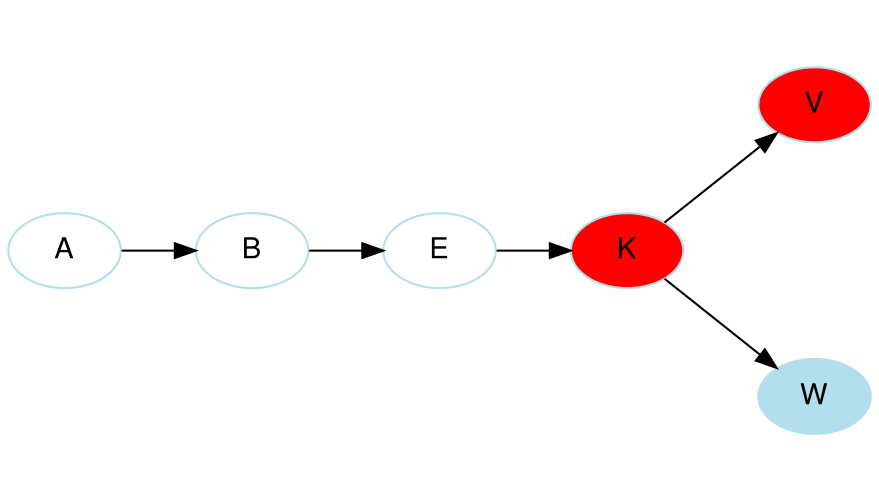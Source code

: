digraph unix {
    fontname="Helvetica,Arial,sans-serif"
    node [fontname="Helvetica,Arial,sans-serif"]
    edge [fontname="Helvetica,Arial,sans-serif"]
    node [color=lightblue2, style=filled];
    rankdir="LR";
    ratio=0.5625;
    splines=true;
    A[fillcolor=white];
    A -> B;
    B[fillcolor=white];
    B -> E;
    E[fillcolor=white];
    E -> K;
    K[fillcolor=red];
    K -> {V W};
    V[fillcolor=red];
    W;
}
